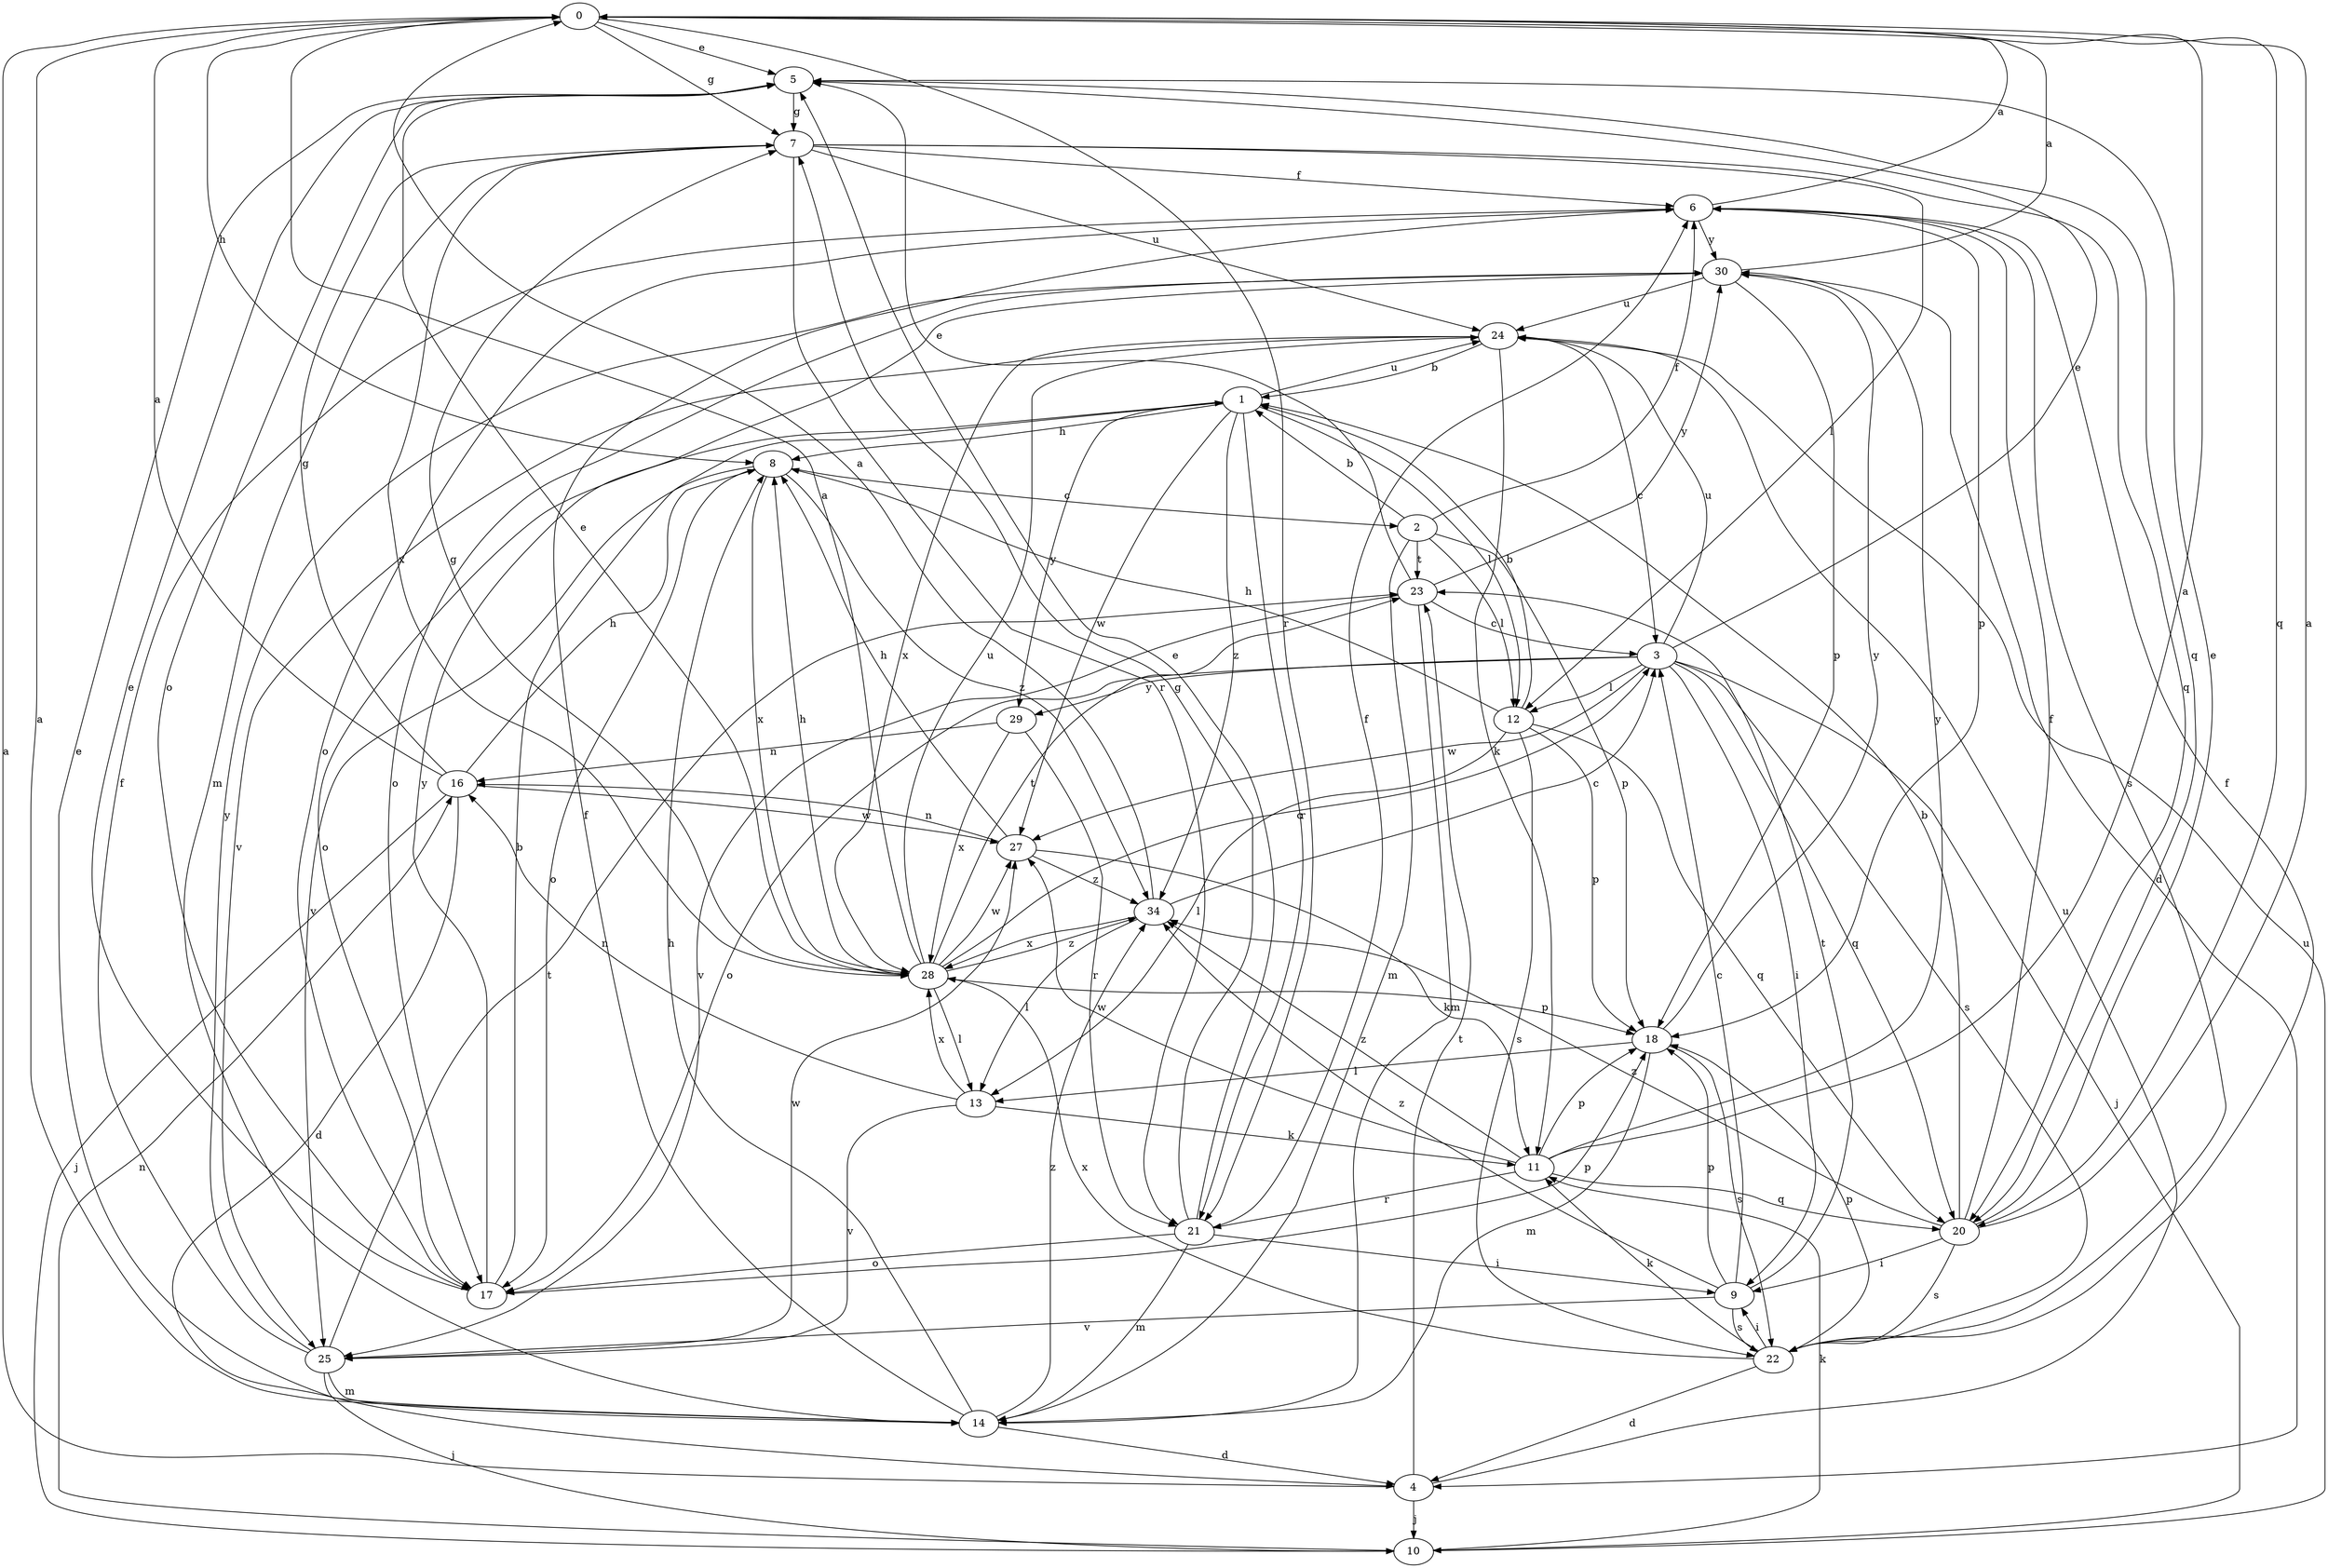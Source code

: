 strict digraph  {
0;
1;
2;
3;
4;
5;
6;
7;
8;
9;
10;
11;
12;
13;
14;
16;
17;
18;
20;
21;
22;
23;
24;
25;
27;
28;
29;
30;
34;
0 -> 5  [label=e];
0 -> 7  [label=g];
0 -> 8  [label=h];
0 -> 20  [label=q];
0 -> 21  [label=r];
1 -> 8  [label=h];
1 -> 12  [label=l];
1 -> 17  [label=o];
1 -> 21  [label=r];
1 -> 24  [label=u];
1 -> 27  [label=w];
1 -> 29  [label=y];
1 -> 34  [label=z];
2 -> 1  [label=b];
2 -> 6  [label=f];
2 -> 12  [label=l];
2 -> 14  [label=m];
2 -> 18  [label=p];
2 -> 23  [label=t];
3 -> 5  [label=e];
3 -> 9  [label=i];
3 -> 10  [label=j];
3 -> 12  [label=l];
3 -> 17  [label=o];
3 -> 20  [label=q];
3 -> 22  [label=s];
3 -> 24  [label=u];
3 -> 27  [label=w];
3 -> 29  [label=y];
4 -> 0  [label=a];
4 -> 10  [label=j];
4 -> 23  [label=t];
4 -> 24  [label=u];
5 -> 7  [label=g];
5 -> 17  [label=o];
5 -> 20  [label=q];
6 -> 0  [label=a];
6 -> 17  [label=o];
6 -> 18  [label=p];
6 -> 22  [label=s];
6 -> 30  [label=y];
7 -> 6  [label=f];
7 -> 12  [label=l];
7 -> 14  [label=m];
7 -> 20  [label=q];
7 -> 21  [label=r];
7 -> 24  [label=u];
7 -> 28  [label=x];
8 -> 2  [label=c];
8 -> 17  [label=o];
8 -> 25  [label=v];
8 -> 28  [label=x];
8 -> 34  [label=z];
9 -> 3  [label=c];
9 -> 18  [label=p];
9 -> 22  [label=s];
9 -> 23  [label=t];
9 -> 25  [label=v];
9 -> 34  [label=z];
10 -> 11  [label=k];
10 -> 16  [label=n];
10 -> 24  [label=u];
11 -> 0  [label=a];
11 -> 18  [label=p];
11 -> 20  [label=q];
11 -> 21  [label=r];
11 -> 27  [label=w];
11 -> 30  [label=y];
11 -> 34  [label=z];
12 -> 1  [label=b];
12 -> 8  [label=h];
12 -> 13  [label=l];
12 -> 18  [label=p];
12 -> 20  [label=q];
12 -> 22  [label=s];
13 -> 11  [label=k];
13 -> 16  [label=n];
13 -> 25  [label=v];
13 -> 28  [label=x];
14 -> 0  [label=a];
14 -> 4  [label=d];
14 -> 5  [label=e];
14 -> 6  [label=f];
14 -> 8  [label=h];
14 -> 34  [label=z];
16 -> 0  [label=a];
16 -> 4  [label=d];
16 -> 7  [label=g];
16 -> 8  [label=h];
16 -> 10  [label=j];
16 -> 27  [label=w];
17 -> 1  [label=b];
17 -> 5  [label=e];
17 -> 18  [label=p];
17 -> 30  [label=y];
18 -> 13  [label=l];
18 -> 14  [label=m];
18 -> 22  [label=s];
18 -> 30  [label=y];
20 -> 0  [label=a];
20 -> 1  [label=b];
20 -> 5  [label=e];
20 -> 6  [label=f];
20 -> 9  [label=i];
20 -> 22  [label=s];
20 -> 34  [label=z];
21 -> 5  [label=e];
21 -> 6  [label=f];
21 -> 7  [label=g];
21 -> 9  [label=i];
21 -> 14  [label=m];
21 -> 17  [label=o];
22 -> 4  [label=d];
22 -> 6  [label=f];
22 -> 9  [label=i];
22 -> 11  [label=k];
22 -> 18  [label=p];
22 -> 28  [label=x];
23 -> 3  [label=c];
23 -> 5  [label=e];
23 -> 14  [label=m];
23 -> 25  [label=v];
23 -> 30  [label=y];
24 -> 1  [label=b];
24 -> 3  [label=c];
24 -> 11  [label=k];
24 -> 25  [label=v];
24 -> 28  [label=x];
25 -> 6  [label=f];
25 -> 10  [label=j];
25 -> 14  [label=m];
25 -> 23  [label=t];
25 -> 27  [label=w];
25 -> 30  [label=y];
27 -> 8  [label=h];
27 -> 11  [label=k];
27 -> 16  [label=n];
27 -> 34  [label=z];
28 -> 0  [label=a];
28 -> 3  [label=c];
28 -> 5  [label=e];
28 -> 7  [label=g];
28 -> 8  [label=h];
28 -> 13  [label=l];
28 -> 18  [label=p];
28 -> 23  [label=t];
28 -> 24  [label=u];
28 -> 27  [label=w];
28 -> 34  [label=z];
29 -> 16  [label=n];
29 -> 21  [label=r];
29 -> 28  [label=x];
30 -> 0  [label=a];
30 -> 4  [label=d];
30 -> 17  [label=o];
30 -> 18  [label=p];
30 -> 24  [label=u];
34 -> 0  [label=a];
34 -> 3  [label=c];
34 -> 13  [label=l];
34 -> 28  [label=x];
}
